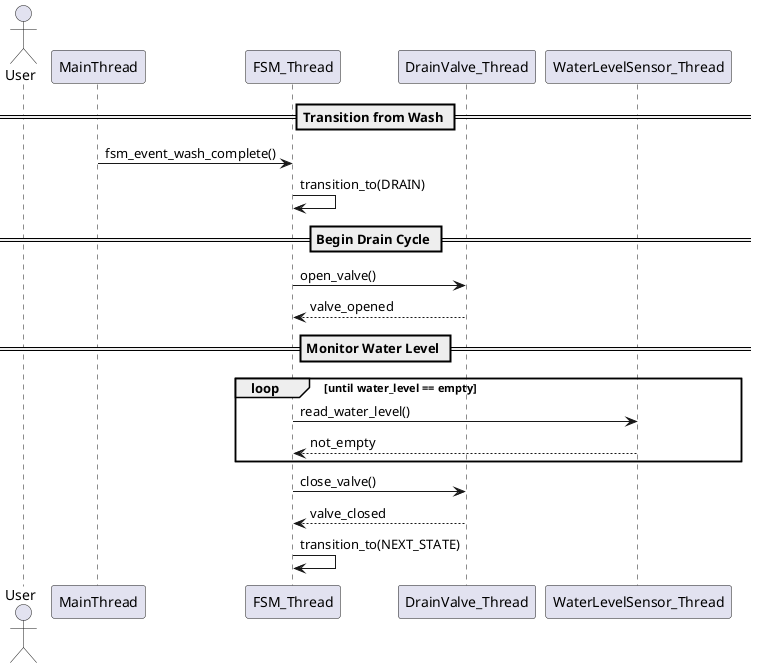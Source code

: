 @startuml
actor User
participant "MainThread"
participant "FSM_Thread"
participant "DrainValve_Thread"
participant "WaterLevelSensor_Thread"

== Transition from Wash ==
MainThread -> FSM_Thread : fsm_event_wash_complete()
FSM_Thread -> FSM_Thread : transition_to(DRAIN)

== Begin Drain Cycle ==
FSM_Thread -> DrainValve_Thread : open_valve()
DrainValve_Thread --> FSM_Thread : valve_opened

== Monitor Water Level ==
loop until water_level == empty
    FSM_Thread -> WaterLevelSensor_Thread : read_water_level()
    WaterLevelSensor_Thread --> FSM_Thread : not_empty
end

FSM_Thread -> DrainValve_Thread : close_valve()
DrainValve_Thread --> FSM_Thread : valve_closed

FSM_Thread -> FSM_Thread : transition_to(NEXT_STATE)

@enduml

